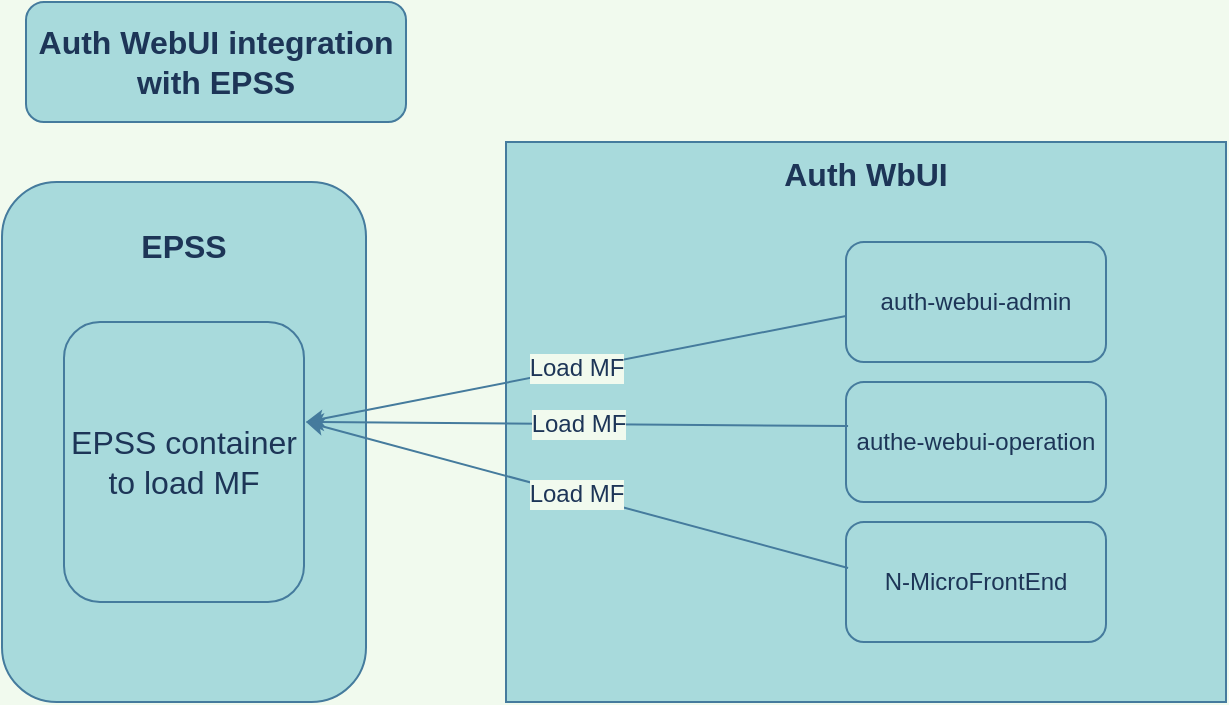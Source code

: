 <mxfile version="14.8.5" type="github">
  <diagram id="6D3YFbLRLACvCleUi_oQ" name="Page-1">
    <mxGraphModel dx="868" dy="450" grid="1" gridSize="10" guides="1" tooltips="1" connect="1" arrows="1" fold="1" page="1" pageScale="1" pageWidth="850" pageHeight="1100" background="#F1FAEE" math="0" shadow="0">
      <root>
        <mxCell id="0" />
        <mxCell id="1" parent="0" />
        <mxCell id="_qEDWN-4wOghDL8Nv2NW-1" value="Auth WebUI integration with EPSS" style="rounded=1;whiteSpace=wrap;html=1;fontSize=16;fontStyle=1;fillColor=#A8DADC;strokeColor=#457B9D;fontColor=#1D3557;" parent="1" vertex="1">
          <mxGeometry x="70" y="20" width="190" height="60" as="geometry" />
        </mxCell>
        <mxCell id="_qEDWN-4wOghDL8Nv2NW-3" value="&lt;p style=&quot;line-height: 120%&quot;&gt;EPSS&lt;/p&gt;" style="rounded=1;whiteSpace=wrap;html=1;fontSize=16;align=center;verticalAlign=top;fontStyle=1;fillColor=#A8DADC;strokeColor=#457B9D;fontColor=#1D3557;" parent="1" vertex="1">
          <mxGeometry x="58" y="110" width="182" height="260" as="geometry" />
        </mxCell>
        <mxCell id="_qEDWN-4wOghDL8Nv2NW-4" value="Auth WbUI" style="rounded=1;whiteSpace=wrap;html=1;fontSize=16;arcSize=0;verticalAlign=top;fontStyle=1;fillColor=#A8DADC;strokeColor=#457B9D;fontColor=#1D3557;" parent="1" vertex="1">
          <mxGeometry x="310" y="90" width="360" height="280" as="geometry" />
        </mxCell>
        <mxCell id="OaYQ6bWLyEP4QGf8oPJB-1" value="EPSS container to load MF" style="rounded=1;whiteSpace=wrap;html=1;verticalAlign=middle;fontSize=16;fillColor=#A8DADC;strokeColor=#457B9D;fontColor=#1D3557;" vertex="1" parent="1">
          <mxGeometry x="89" y="180" width="120" height="140" as="geometry" />
        </mxCell>
        <mxCell id="OaYQ6bWLyEP4QGf8oPJB-2" value="auth-webui-admin" style="rounded=1;whiteSpace=wrap;html=1;fontSize=12;verticalAlign=middle;fillColor=#A8DADC;strokeColor=#457B9D;fontColor=#1D3557;" vertex="1" parent="1">
          <mxGeometry x="480" y="140" width="130" height="60" as="geometry" />
        </mxCell>
        <mxCell id="OaYQ6bWLyEP4QGf8oPJB-3" value="authe-webui-operation" style="rounded=1;whiteSpace=wrap;html=1;fontSize=12;verticalAlign=middle;fillColor=#A8DADC;strokeColor=#457B9D;fontColor=#1D3557;" vertex="1" parent="1">
          <mxGeometry x="480" y="210" width="130" height="60" as="geometry" />
        </mxCell>
        <mxCell id="OaYQ6bWLyEP4QGf8oPJB-4" value="N-MicroFrontEnd" style="rounded=1;whiteSpace=wrap;html=1;fontSize=12;verticalAlign=middle;fillColor=#A8DADC;strokeColor=#457B9D;fontColor=#1D3557;" vertex="1" parent="1">
          <mxGeometry x="480" y="280" width="130" height="60" as="geometry" />
        </mxCell>
        <mxCell id="OaYQ6bWLyEP4QGf8oPJB-6" value="Load MF" style="endArrow=classic;html=1;fontSize=12;exitX=0.008;exitY=0.367;exitDx=0;exitDy=0;exitPerimeter=0;labelBackgroundColor=#F1FAEE;strokeColor=#457B9D;fontColor=#1D3557;" edge="1" parent="1" source="OaYQ6bWLyEP4QGf8oPJB-3">
          <mxGeometry width="50" height="50" relative="1" as="geometry">
            <mxPoint x="400" y="230" as="sourcePoint" />
            <mxPoint x="210" y="230" as="targetPoint" />
          </mxGeometry>
        </mxCell>
        <mxCell id="OaYQ6bWLyEP4QGf8oPJB-7" value="Load MF" style="endArrow=classic;html=1;fontSize=12;labelBackgroundColor=#F1FAEE;strokeColor=#457B9D;fontColor=#1D3557;" edge="1" parent="1">
          <mxGeometry width="50" height="50" relative="1" as="geometry">
            <mxPoint x="480" y="177" as="sourcePoint" />
            <mxPoint x="210" y="230" as="targetPoint" />
          </mxGeometry>
        </mxCell>
        <mxCell id="OaYQ6bWLyEP4QGf8oPJB-8" value="Load MF" style="endArrow=classic;html=1;fontSize=12;exitX=0.008;exitY=0.383;exitDx=0;exitDy=0;exitPerimeter=0;labelBackgroundColor=#F1FAEE;strokeColor=#457B9D;fontColor=#1D3557;" edge="1" parent="1" source="OaYQ6bWLyEP4QGf8oPJB-4">
          <mxGeometry width="50" height="50" relative="1" as="geometry">
            <mxPoint x="400" y="230" as="sourcePoint" />
            <mxPoint x="210" y="230" as="targetPoint" />
          </mxGeometry>
        </mxCell>
      </root>
    </mxGraphModel>
  </diagram>
</mxfile>
